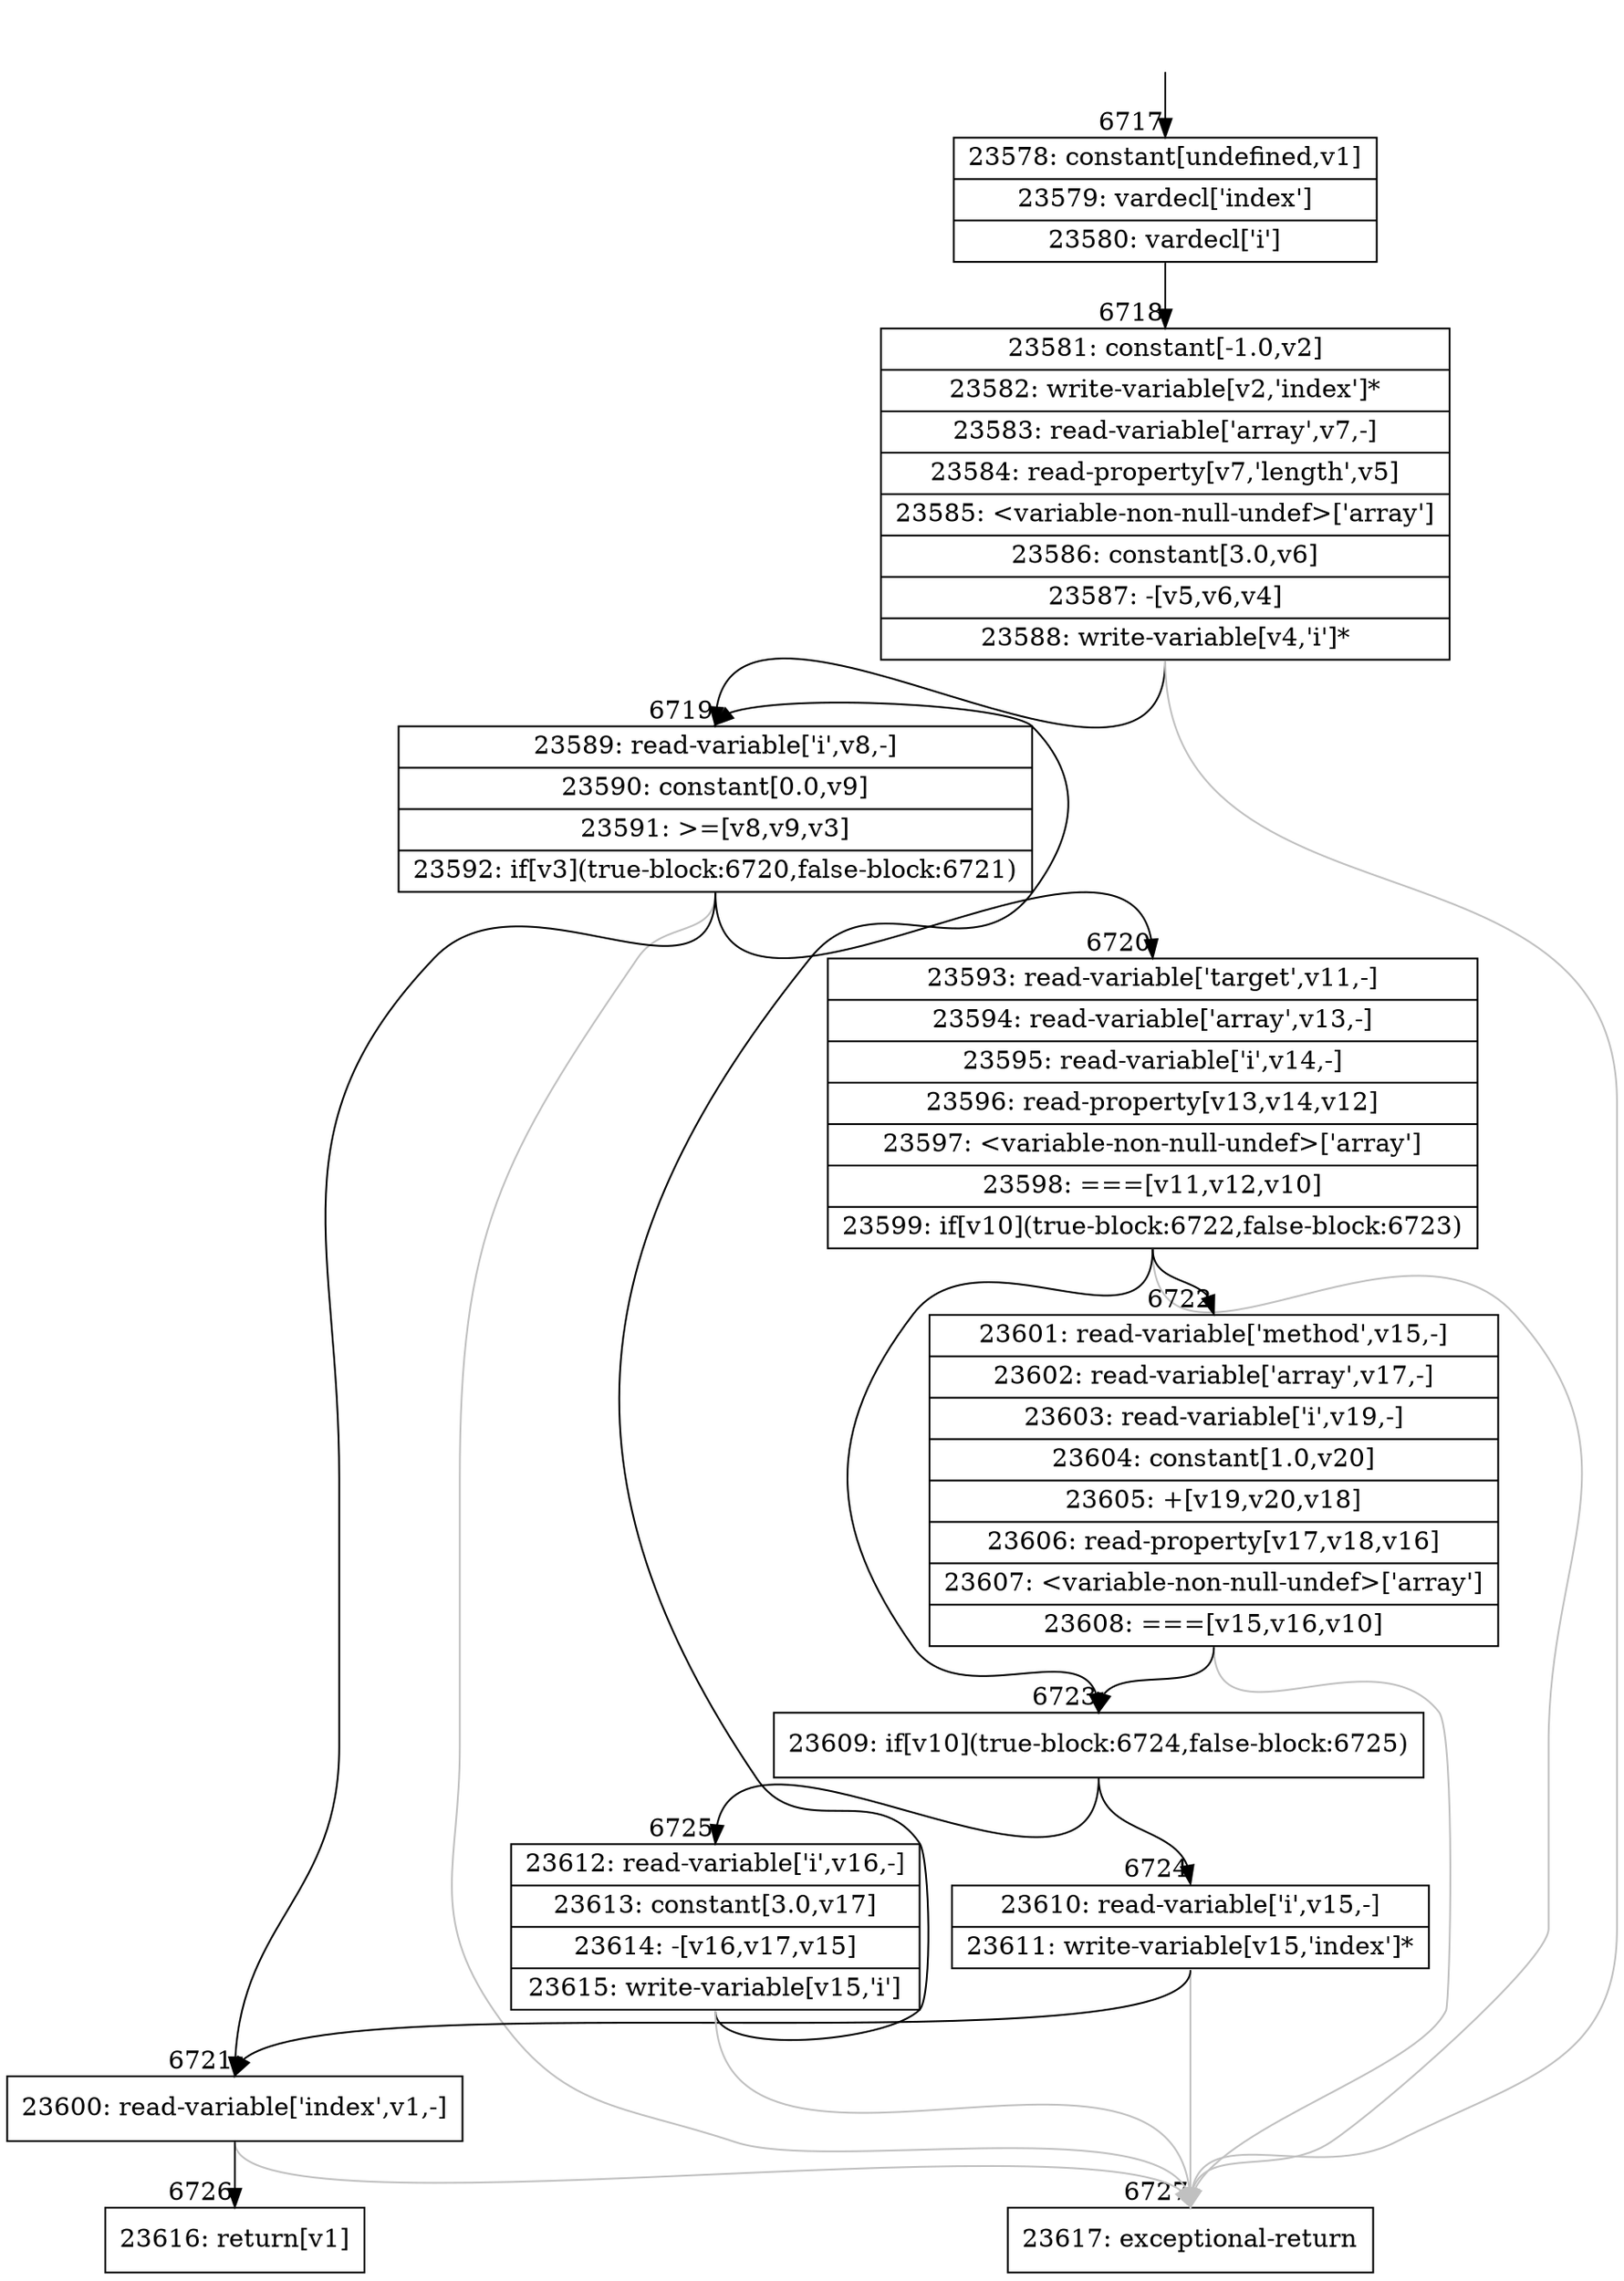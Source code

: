digraph {
rankdir="TD"
BB_entry557[shape=none,label=""];
BB_entry557 -> BB6717 [tailport=s, headport=n, headlabel="    6717"]
BB6717 [shape=record label="{23578: constant[undefined,v1]|23579: vardecl['index']|23580: vardecl['i']}" ] 
BB6717 -> BB6718 [tailport=s, headport=n, headlabel="      6718"]
BB6718 [shape=record label="{23581: constant[-1.0,v2]|23582: write-variable[v2,'index']*|23583: read-variable['array',v7,-]|23584: read-property[v7,'length',v5]|23585: \<variable-non-null-undef\>['array']|23586: constant[3.0,v6]|23587: -[v5,v6,v4]|23588: write-variable[v4,'i']*}" ] 
BB6718 -> BB6719 [tailport=s, headport=n, headlabel="      6719"]
BB6718 -> BB6727 [tailport=s, headport=n, color=gray, headlabel="      6727"]
BB6719 [shape=record label="{23589: read-variable['i',v8,-]|23590: constant[0.0,v9]|23591: \>=[v8,v9,v3]|23592: if[v3](true-block:6720,false-block:6721)}" ] 
BB6719 -> BB6720 [tailport=s, headport=n, headlabel="      6720"]
BB6719 -> BB6721 [tailport=s, headport=n, headlabel="      6721"]
BB6719 -> BB6727 [tailport=s, headport=n, color=gray]
BB6720 [shape=record label="{23593: read-variable['target',v11,-]|23594: read-variable['array',v13,-]|23595: read-variable['i',v14,-]|23596: read-property[v13,v14,v12]|23597: \<variable-non-null-undef\>['array']|23598: ===[v11,v12,v10]|23599: if[v10](true-block:6722,false-block:6723)}" ] 
BB6720 -> BB6723 [tailport=s, headport=n, headlabel="      6723"]
BB6720 -> BB6722 [tailport=s, headport=n, headlabel="      6722"]
BB6720 -> BB6727 [tailport=s, headport=n, color=gray]
BB6721 [shape=record label="{23600: read-variable['index',v1,-]}" ] 
BB6721 -> BB6726 [tailport=s, headport=n, headlabel="      6726"]
BB6721 -> BB6727 [tailport=s, headport=n, color=gray]
BB6722 [shape=record label="{23601: read-variable['method',v15,-]|23602: read-variable['array',v17,-]|23603: read-variable['i',v19,-]|23604: constant[1.0,v20]|23605: +[v19,v20,v18]|23606: read-property[v17,v18,v16]|23607: \<variable-non-null-undef\>['array']|23608: ===[v15,v16,v10]}" ] 
BB6722 -> BB6723 [tailport=s, headport=n]
BB6722 -> BB6727 [tailport=s, headport=n, color=gray]
BB6723 [shape=record label="{23609: if[v10](true-block:6724,false-block:6725)}" ] 
BB6723 -> BB6724 [tailport=s, headport=n, headlabel="      6724"]
BB6723 -> BB6725 [tailport=s, headport=n, headlabel="      6725"]
BB6724 [shape=record label="{23610: read-variable['i',v15,-]|23611: write-variable[v15,'index']*}" ] 
BB6724 -> BB6721 [tailport=s, headport=n]
BB6724 -> BB6727 [tailport=s, headport=n, color=gray]
BB6725 [shape=record label="{23612: read-variable['i',v16,-]|23613: constant[3.0,v17]|23614: -[v16,v17,v15]|23615: write-variable[v15,'i']}" ] 
BB6725 -> BB6719 [tailport=s, headport=n]
BB6725 -> BB6727 [tailport=s, headport=n, color=gray]
BB6726 [shape=record label="{23616: return[v1]}" ] 
BB6727 [shape=record label="{23617: exceptional-return}" ] 
//#$~ 12616
}
